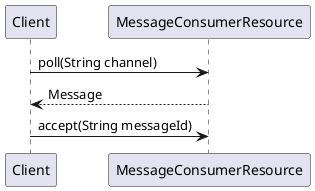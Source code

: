 @startuml

participant Client
participant MessageConsumerResource

Client -> MessageConsumerResource : poll(String channel)
MessageConsumerResource --> Client : Message
Client -> MessageConsumerResource : accept(String messageId)

@enduml